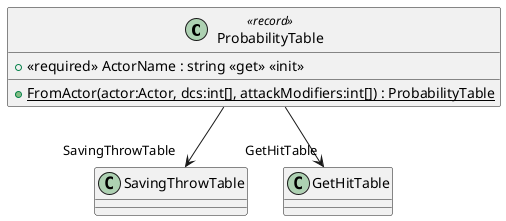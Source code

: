 @startuml
class ProbabilityTable <<record>> {
    + <<required>> ActorName : string <<get>> <<init>>
    + {static} FromActor(actor:Actor, dcs:int[], attackModifiers:int[]) : ProbabilityTable
}
ProbabilityTable --> "SavingThrowTable" SavingThrowTable
ProbabilityTable --> "GetHitTable" GetHitTable
@enduml
